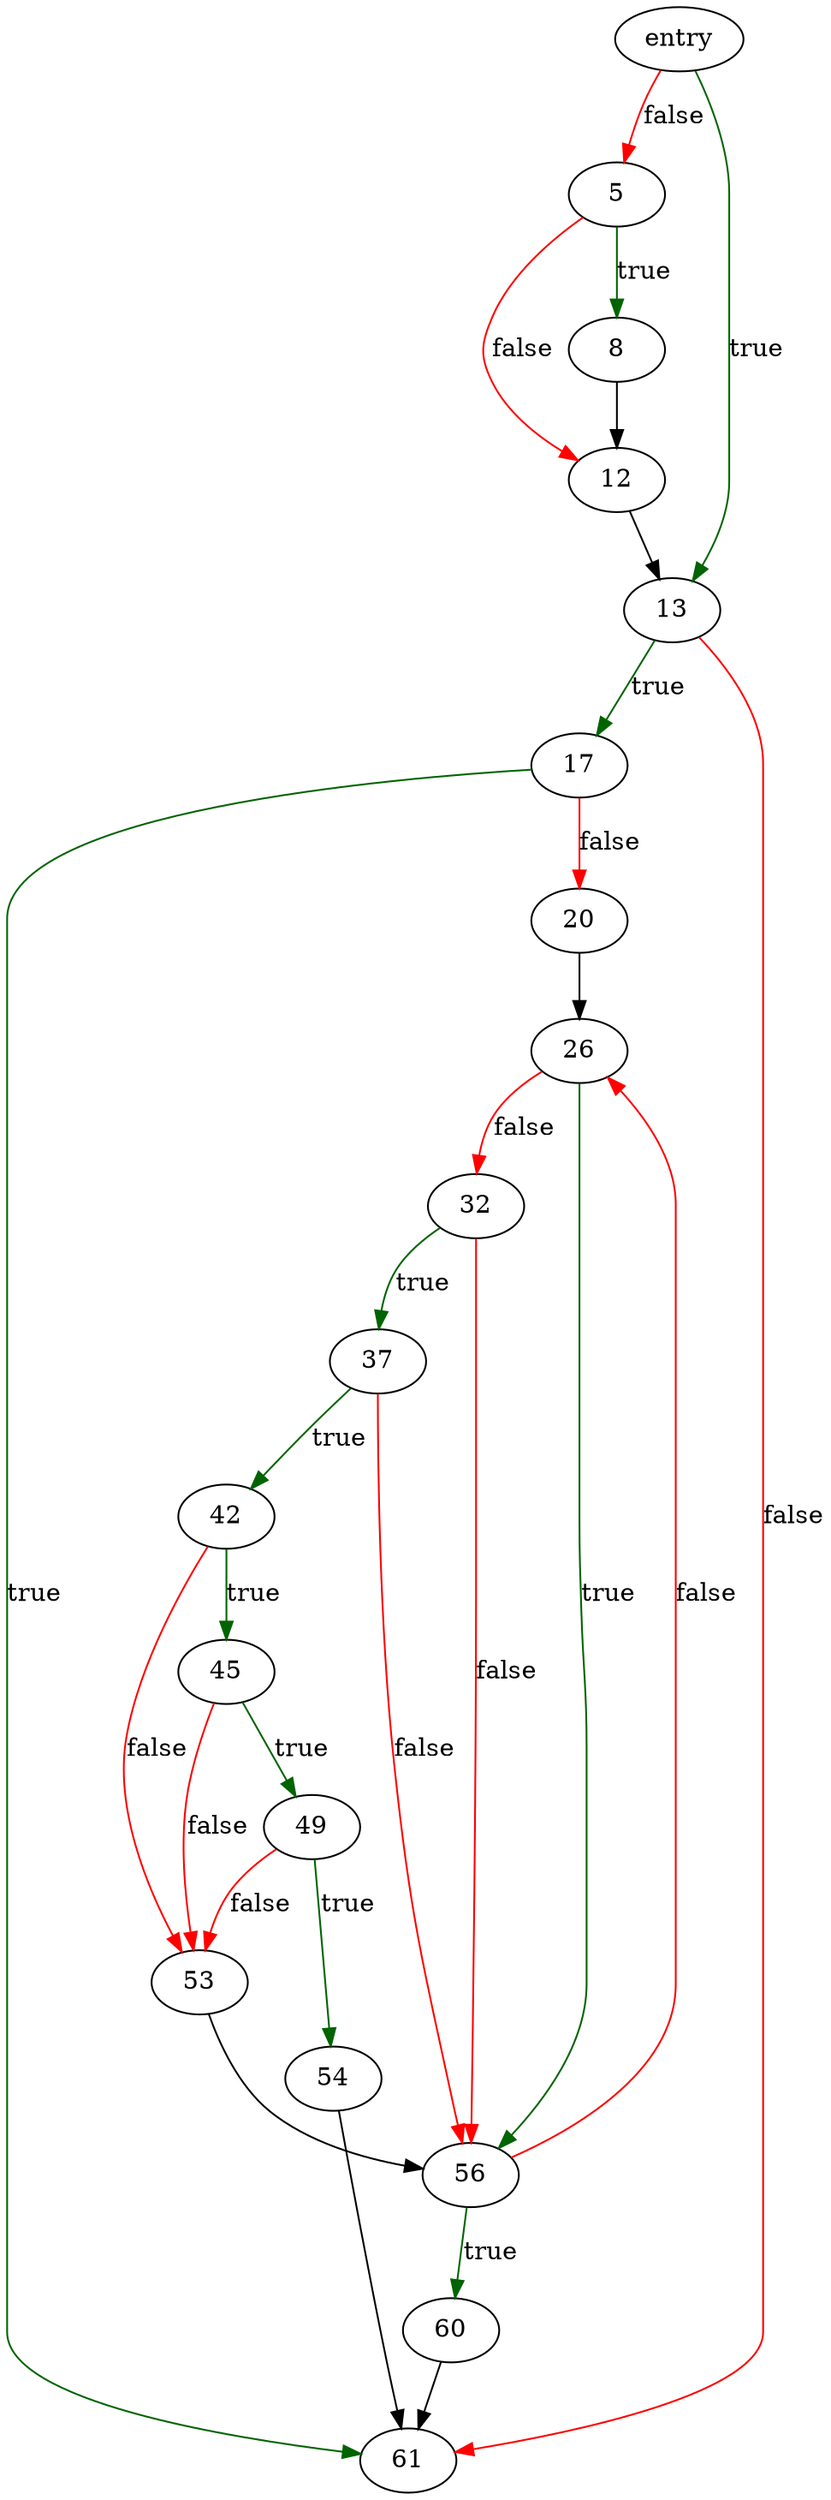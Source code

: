 digraph "find_bind_mount" {
	// Node definitions.
	1 [label=entry];
	5;
	8;
	12;
	13;
	17;
	20;
	26;
	32;
	37;
	42;
	45;
	49;
	53;
	54;
	56;
	60;
	61;

	// Edge definitions.
	1 -> 5 [
		color=red
		label=false
	];
	1 -> 13 [
		color=darkgreen
		label=true
	];
	5 -> 8 [
		color=darkgreen
		label=true
	];
	5 -> 12 [
		color=red
		label=false
	];
	8 -> 12;
	12 -> 13;
	13 -> 17 [
		color=darkgreen
		label=true
	];
	13 -> 61 [
		color=red
		label=false
	];
	17 -> 20 [
		color=red
		label=false
	];
	17 -> 61 [
		color=darkgreen
		label=true
	];
	20 -> 26;
	26 -> 32 [
		color=red
		label=false
	];
	26 -> 56 [
		color=darkgreen
		label=true
	];
	32 -> 37 [
		color=darkgreen
		label=true
	];
	32 -> 56 [
		color=red
		label=false
	];
	37 -> 42 [
		color=darkgreen
		label=true
	];
	37 -> 56 [
		color=red
		label=false
	];
	42 -> 45 [
		color=darkgreen
		label=true
	];
	42 -> 53 [
		color=red
		label=false
	];
	45 -> 49 [
		color=darkgreen
		label=true
	];
	45 -> 53 [
		color=red
		label=false
	];
	49 -> 53 [
		color=red
		label=false
	];
	49 -> 54 [
		color=darkgreen
		label=true
	];
	53 -> 56;
	54 -> 61;
	56 -> 26 [
		color=red
		label=false
	];
	56 -> 60 [
		color=darkgreen
		label=true
	];
	60 -> 61;
}